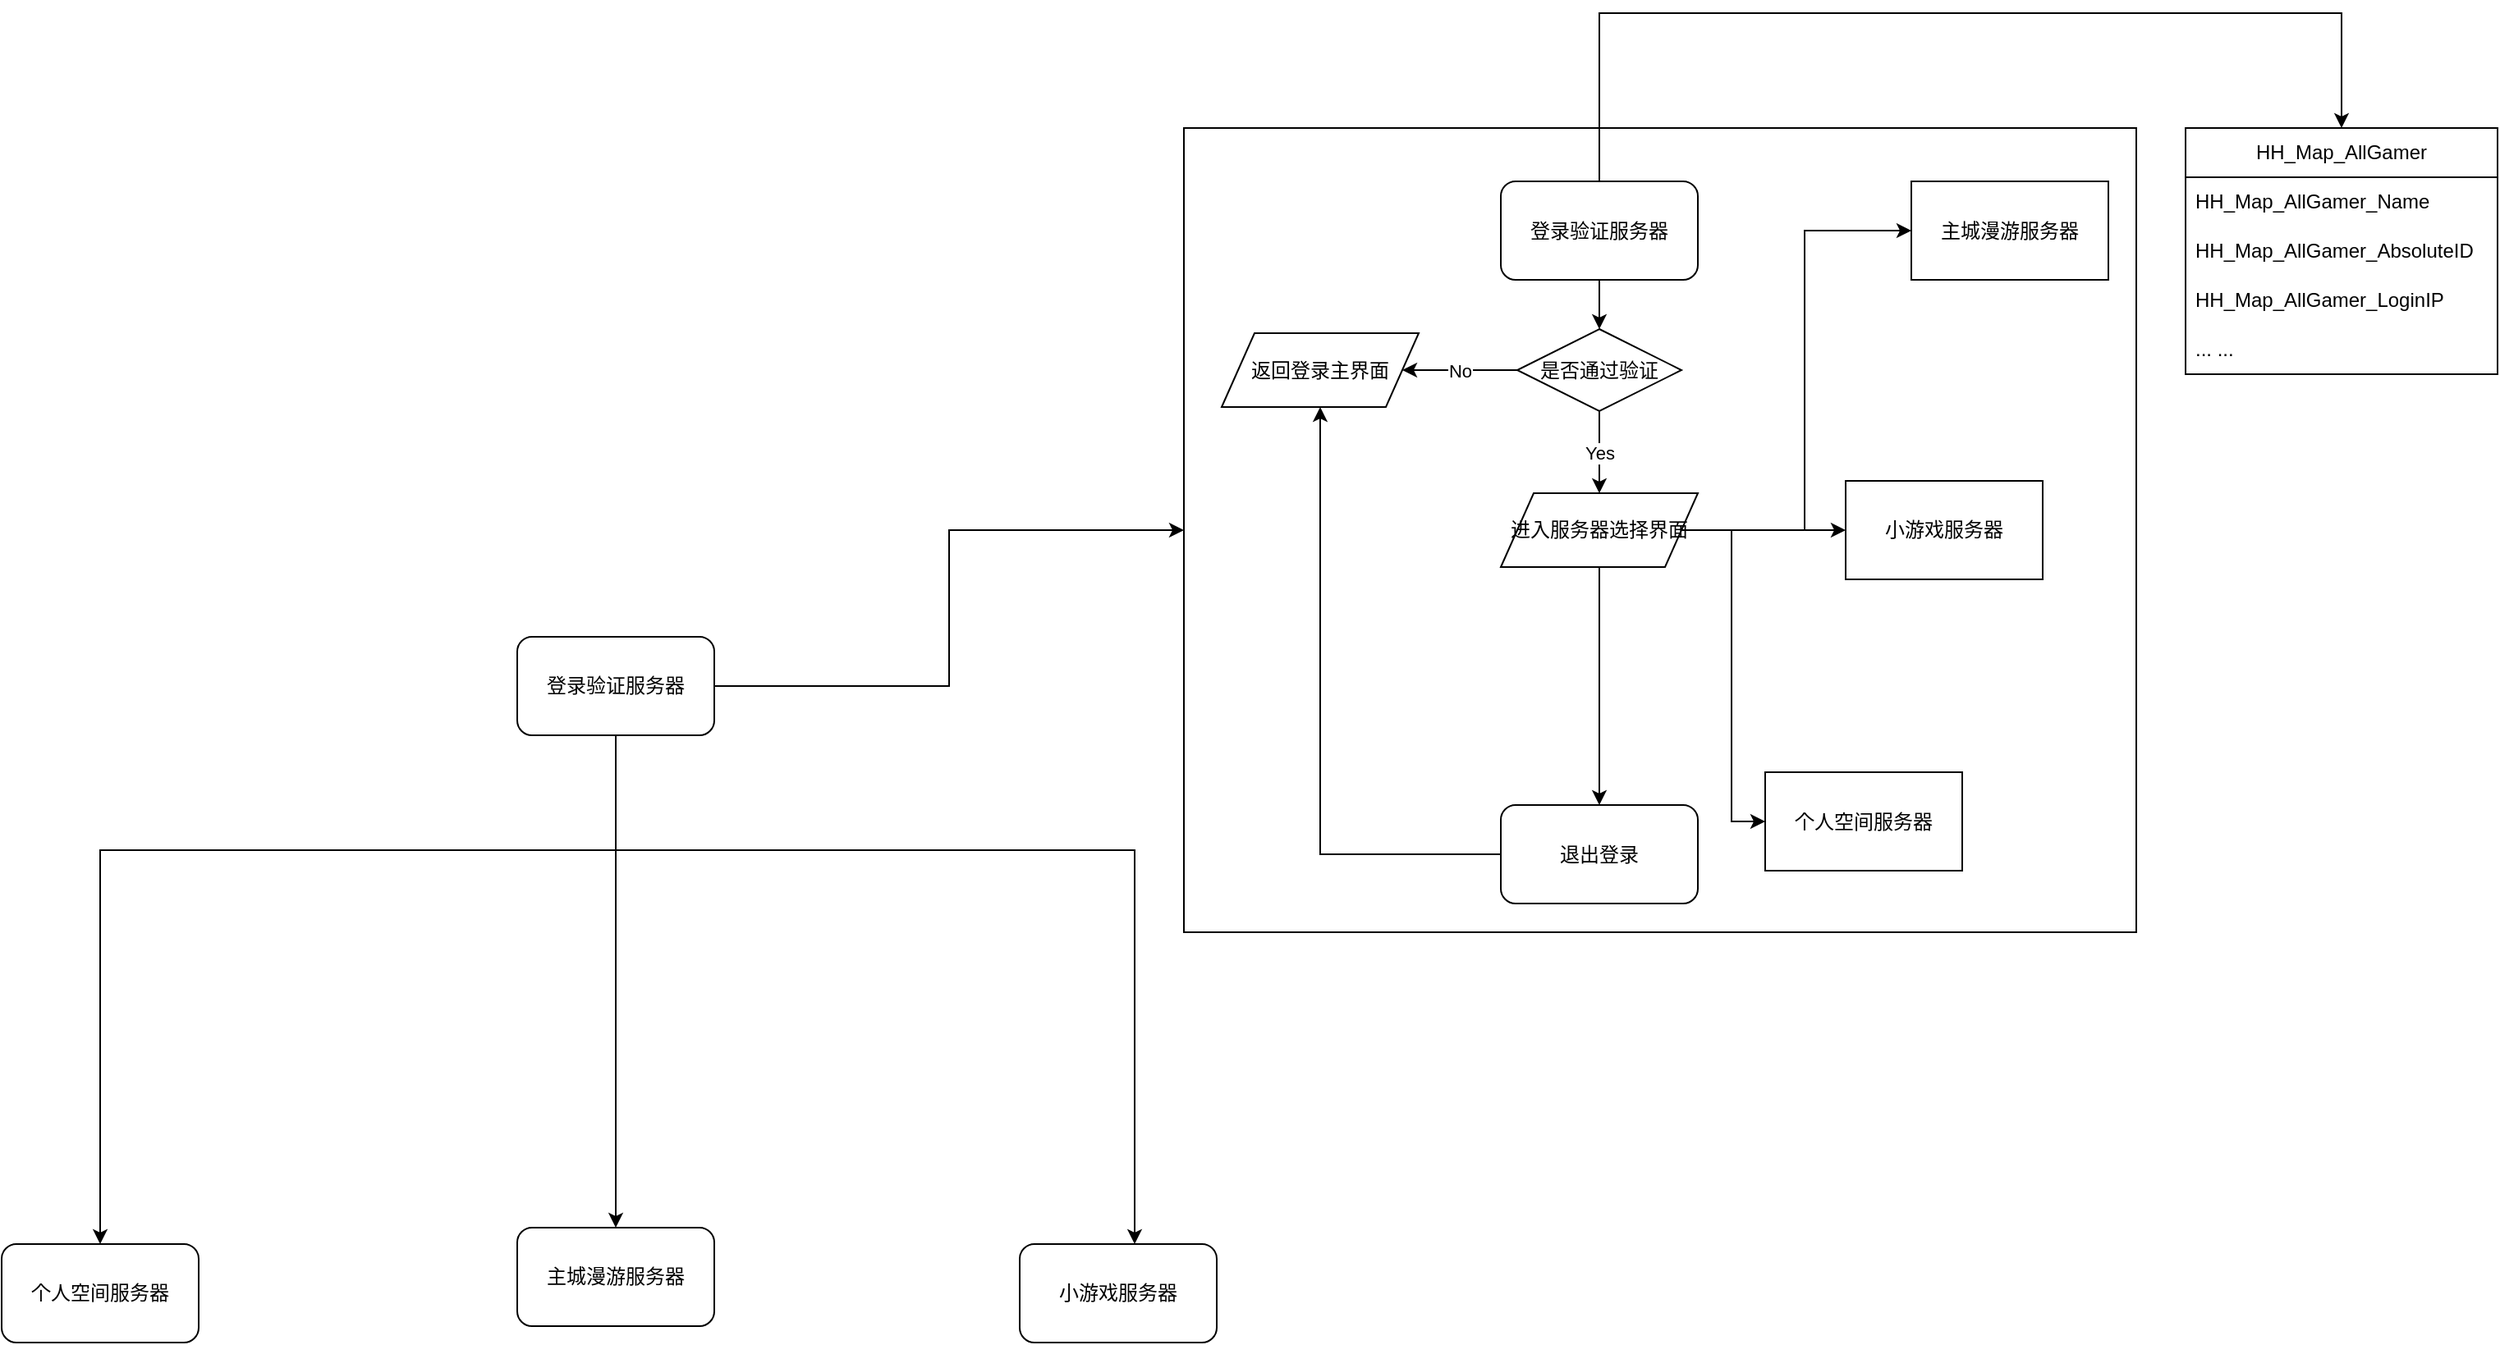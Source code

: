 <mxfile version="21.2.9" type="github">
  <diagram id="C5RBs43oDa-KdzZeNtuy" name="Page-1">
    <mxGraphModel dx="1509" dy="2015" grid="1" gridSize="10" guides="1" tooltips="1" connect="1" arrows="1" fold="1" page="1" pageScale="1" pageWidth="827" pageHeight="1169" math="0" shadow="0">
      <root>
        <mxCell id="WIyWlLk6GJQsqaUBKTNV-0" />
        <mxCell id="WIyWlLk6GJQsqaUBKTNV-1" parent="WIyWlLk6GJQsqaUBKTNV-0" />
        <mxCell id="UToBLGLCTju9AQVIdxid-5" value="" style="edgeStyle=orthogonalEdgeStyle;rounded=0;orthogonalLoop=1;jettySize=auto;html=1;" edge="1" parent="WIyWlLk6GJQsqaUBKTNV-1" source="UToBLGLCTju9AQVIdxid-0" target="UToBLGLCTju9AQVIdxid-4">
          <mxGeometry relative="1" as="geometry">
            <Array as="points">
              <mxPoint x="414" y="200" />
              <mxPoint x="100" y="200" />
            </Array>
          </mxGeometry>
        </mxCell>
        <mxCell id="UToBLGLCTju9AQVIdxid-7" value="" style="edgeStyle=orthogonalEdgeStyle;rounded=0;orthogonalLoop=1;jettySize=auto;html=1;" edge="1" parent="WIyWlLk6GJQsqaUBKTNV-1" source="UToBLGLCTju9AQVIdxid-0" target="UToBLGLCTju9AQVIdxid-6">
          <mxGeometry relative="1" as="geometry" />
        </mxCell>
        <mxCell id="UToBLGLCTju9AQVIdxid-9" value="" style="edgeStyle=orthogonalEdgeStyle;rounded=0;orthogonalLoop=1;jettySize=auto;html=1;" edge="1" parent="WIyWlLk6GJQsqaUBKTNV-1" source="UToBLGLCTju9AQVIdxid-0" target="UToBLGLCTju9AQVIdxid-8">
          <mxGeometry relative="1" as="geometry">
            <Array as="points">
              <mxPoint x="414" y="200" />
              <mxPoint x="730" y="200" />
            </Array>
          </mxGeometry>
        </mxCell>
        <mxCell id="UToBLGLCTju9AQVIdxid-11" value="" style="edgeStyle=orthogonalEdgeStyle;rounded=0;orthogonalLoop=1;jettySize=auto;html=1;entryX=0;entryY=0.5;entryDx=0;entryDy=0;" edge="1" parent="WIyWlLk6GJQsqaUBKTNV-1" source="UToBLGLCTju9AQVIdxid-0" target="UToBLGLCTju9AQVIdxid-12">
          <mxGeometry relative="1" as="geometry">
            <mxPoint x="1030" y="100" as="targetPoint" />
          </mxGeometry>
        </mxCell>
        <mxCell id="UToBLGLCTju9AQVIdxid-0" value="登录验证服务器" style="rounded=1;whiteSpace=wrap;html=1;" vertex="1" parent="WIyWlLk6GJQsqaUBKTNV-1">
          <mxGeometry x="354" y="70" width="120" height="60" as="geometry" />
        </mxCell>
        <mxCell id="UToBLGLCTju9AQVIdxid-12" value="" style="rounded=0;whiteSpace=wrap;html=1;" vertex="1" parent="WIyWlLk6GJQsqaUBKTNV-1">
          <mxGeometry x="760" y="-240" width="580" height="490" as="geometry" />
        </mxCell>
        <mxCell id="UToBLGLCTju9AQVIdxid-4" value="个人空间服务器" style="rounded=1;whiteSpace=wrap;html=1;" vertex="1" parent="WIyWlLk6GJQsqaUBKTNV-1">
          <mxGeometry x="40" y="440" width="120" height="60" as="geometry" />
        </mxCell>
        <mxCell id="UToBLGLCTju9AQVIdxid-6" value="主城漫游服务器" style="rounded=1;whiteSpace=wrap;html=1;" vertex="1" parent="WIyWlLk6GJQsqaUBKTNV-1">
          <mxGeometry x="354" y="430" width="120" height="60" as="geometry" />
        </mxCell>
        <mxCell id="UToBLGLCTju9AQVIdxid-8" value="小游戏服务器" style="rounded=1;whiteSpace=wrap;html=1;" vertex="1" parent="WIyWlLk6GJQsqaUBKTNV-1">
          <mxGeometry x="660" y="440" width="120" height="60" as="geometry" />
        </mxCell>
        <mxCell id="UToBLGLCTju9AQVIdxid-16" value="" style="edgeStyle=orthogonalEdgeStyle;rounded=0;orthogonalLoop=1;jettySize=auto;html=1;" edge="1" parent="WIyWlLk6GJQsqaUBKTNV-1" source="UToBLGLCTju9AQVIdxid-13" target="UToBLGLCTju9AQVIdxid-14">
          <mxGeometry relative="1" as="geometry" />
        </mxCell>
        <mxCell id="UToBLGLCTju9AQVIdxid-77" style="edgeStyle=orthogonalEdgeStyle;rounded=0;orthogonalLoop=1;jettySize=auto;html=1;exitX=0.5;exitY=0;exitDx=0;exitDy=0;entryX=0.5;entryY=0;entryDx=0;entryDy=0;" edge="1" parent="WIyWlLk6GJQsqaUBKTNV-1" source="UToBLGLCTju9AQVIdxid-13" target="UToBLGLCTju9AQVIdxid-58">
          <mxGeometry relative="1" as="geometry">
            <Array as="points">
              <mxPoint x="1013" y="-310" />
              <mxPoint x="1465" y="-310" />
            </Array>
          </mxGeometry>
        </mxCell>
        <mxCell id="UToBLGLCTju9AQVIdxid-13" value="登录验证服务器" style="rounded=1;whiteSpace=wrap;html=1;" vertex="1" parent="WIyWlLk6GJQsqaUBKTNV-1">
          <mxGeometry x="953" y="-207.5" width="120" height="60" as="geometry" />
        </mxCell>
        <mxCell id="UToBLGLCTju9AQVIdxid-18" value="No" style="edgeStyle=orthogonalEdgeStyle;rounded=0;orthogonalLoop=1;jettySize=auto;html=1;" edge="1" parent="WIyWlLk6GJQsqaUBKTNV-1" source="UToBLGLCTju9AQVIdxid-14" target="UToBLGLCTju9AQVIdxid-17">
          <mxGeometry relative="1" as="geometry" />
        </mxCell>
        <mxCell id="UToBLGLCTju9AQVIdxid-25" value="Yes" style="edgeStyle=orthogonalEdgeStyle;rounded=0;orthogonalLoop=1;jettySize=auto;html=1;" edge="1" parent="WIyWlLk6GJQsqaUBKTNV-1" source="UToBLGLCTju9AQVIdxid-14" target="UToBLGLCTju9AQVIdxid-24">
          <mxGeometry relative="1" as="geometry" />
        </mxCell>
        <mxCell id="UToBLGLCTju9AQVIdxid-14" value="是否通过验证" style="rhombus;whiteSpace=wrap;html=1;" vertex="1" parent="WIyWlLk6GJQsqaUBKTNV-1">
          <mxGeometry x="963" y="-117.5" width="100" height="50" as="geometry" />
        </mxCell>
        <mxCell id="UToBLGLCTju9AQVIdxid-17" value="返回登录主界面" style="shape=parallelogram;perimeter=parallelogramPerimeter;whiteSpace=wrap;html=1;fixedSize=1;" vertex="1" parent="WIyWlLk6GJQsqaUBKTNV-1">
          <mxGeometry x="783" y="-115" width="120" height="45" as="geometry" />
        </mxCell>
        <mxCell id="UToBLGLCTju9AQVIdxid-35" value="" style="edgeStyle=orthogonalEdgeStyle;rounded=0;orthogonalLoop=1;jettySize=auto;html=1;" edge="1" parent="WIyWlLk6GJQsqaUBKTNV-1" source="UToBLGLCTju9AQVIdxid-24" target="UToBLGLCTju9AQVIdxid-34">
          <mxGeometry relative="1" as="geometry" />
        </mxCell>
        <mxCell id="UToBLGLCTju9AQVIdxid-40" style="edgeStyle=orthogonalEdgeStyle;rounded=0;orthogonalLoop=1;jettySize=auto;html=1;exitX=1;exitY=0.5;exitDx=0;exitDy=0;entryX=0;entryY=0.5;entryDx=0;entryDy=0;" edge="1" parent="WIyWlLk6GJQsqaUBKTNV-1" source="UToBLGLCTju9AQVIdxid-24" target="UToBLGLCTju9AQVIdxid-26">
          <mxGeometry relative="1" as="geometry" />
        </mxCell>
        <mxCell id="UToBLGLCTju9AQVIdxid-41" style="edgeStyle=orthogonalEdgeStyle;rounded=0;orthogonalLoop=1;jettySize=auto;html=1;exitX=1;exitY=0.5;exitDx=0;exitDy=0;entryX=0;entryY=0.5;entryDx=0;entryDy=0;" edge="1" parent="WIyWlLk6GJQsqaUBKTNV-1" source="UToBLGLCTju9AQVIdxid-24" target="UToBLGLCTju9AQVIdxid-28">
          <mxGeometry relative="1" as="geometry" />
        </mxCell>
        <mxCell id="UToBLGLCTju9AQVIdxid-42" style="edgeStyle=orthogonalEdgeStyle;rounded=0;orthogonalLoop=1;jettySize=auto;html=1;exitX=1;exitY=0.5;exitDx=0;exitDy=0;entryX=0;entryY=0.5;entryDx=0;entryDy=0;" edge="1" parent="WIyWlLk6GJQsqaUBKTNV-1" source="UToBLGLCTju9AQVIdxid-24" target="UToBLGLCTju9AQVIdxid-31">
          <mxGeometry relative="1" as="geometry" />
        </mxCell>
        <mxCell id="UToBLGLCTju9AQVIdxid-24" value="进入服务器选择界面" style="shape=parallelogram;perimeter=parallelogramPerimeter;whiteSpace=wrap;html=1;fixedSize=1;" vertex="1" parent="WIyWlLk6GJQsqaUBKTNV-1">
          <mxGeometry x="953" y="-17.5" width="120" height="45" as="geometry" />
        </mxCell>
        <mxCell id="UToBLGLCTju9AQVIdxid-26" value="小游戏服务器" style="whiteSpace=wrap;html=1;" vertex="1" parent="WIyWlLk6GJQsqaUBKTNV-1">
          <mxGeometry x="1163" y="-25" width="120" height="60" as="geometry" />
        </mxCell>
        <mxCell id="UToBLGLCTju9AQVIdxid-28" value="主城漫游服务器" style="whiteSpace=wrap;html=1;" vertex="1" parent="WIyWlLk6GJQsqaUBKTNV-1">
          <mxGeometry x="1203" y="-207.5" width="120" height="60" as="geometry" />
        </mxCell>
        <mxCell id="UToBLGLCTju9AQVIdxid-31" value="个人空间服务器" style="whiteSpace=wrap;html=1;" vertex="1" parent="WIyWlLk6GJQsqaUBKTNV-1">
          <mxGeometry x="1114" y="152.5" width="120" height="60" as="geometry" />
        </mxCell>
        <mxCell id="UToBLGLCTju9AQVIdxid-39" style="edgeStyle=orthogonalEdgeStyle;rounded=0;orthogonalLoop=1;jettySize=auto;html=1;exitX=0;exitY=0.5;exitDx=0;exitDy=0;entryX=0.5;entryY=1;entryDx=0;entryDy=0;" edge="1" parent="WIyWlLk6GJQsqaUBKTNV-1" source="UToBLGLCTju9AQVIdxid-34" target="UToBLGLCTju9AQVIdxid-17">
          <mxGeometry relative="1" as="geometry" />
        </mxCell>
        <mxCell id="UToBLGLCTju9AQVIdxid-34" value="退出登录" style="rounded=1;whiteSpace=wrap;html=1;" vertex="1" parent="WIyWlLk6GJQsqaUBKTNV-1">
          <mxGeometry x="953" y="172.5" width="120" height="60" as="geometry" />
        </mxCell>
        <mxCell id="UToBLGLCTju9AQVIdxid-58" value="HH_Map_AllGamer" style="swimlane;fontStyle=0;childLayout=stackLayout;horizontal=1;startSize=30;horizontalStack=0;resizeParent=1;resizeParentMax=0;resizeLast=0;collapsible=1;marginBottom=0;whiteSpace=wrap;html=1;" vertex="1" parent="WIyWlLk6GJQsqaUBKTNV-1">
          <mxGeometry x="1370" y="-240" width="190" height="150" as="geometry">
            <mxRectangle x="1380" y="-230" width="130" height="30" as="alternateBounds" />
          </mxGeometry>
        </mxCell>
        <mxCell id="UToBLGLCTju9AQVIdxid-59" value="HH_Map_AllGamer_Name" style="text;strokeColor=none;fillColor=none;align=left;verticalAlign=middle;spacingLeft=4;spacingRight=4;overflow=hidden;points=[[0,0.5],[1,0.5]];portConstraint=eastwest;rotatable=0;whiteSpace=wrap;html=1;" vertex="1" parent="UToBLGLCTju9AQVIdxid-58">
          <mxGeometry y="30" width="190" height="30" as="geometry" />
        </mxCell>
        <mxCell id="UToBLGLCTju9AQVIdxid-60" value="HH_Map_AllGamer_AbsoluteID" style="text;strokeColor=none;fillColor=none;align=left;verticalAlign=middle;spacingLeft=4;spacingRight=4;overflow=hidden;points=[[0,0.5],[1,0.5]];portConstraint=eastwest;rotatable=0;whiteSpace=wrap;html=1;" vertex="1" parent="UToBLGLCTju9AQVIdxid-58">
          <mxGeometry y="60" width="190" height="30" as="geometry" />
        </mxCell>
        <mxCell id="UToBLGLCTju9AQVIdxid-62" value="HH_Map_AllGamer_LoginIP" style="text;strokeColor=none;fillColor=none;align=left;verticalAlign=middle;spacingLeft=4;spacingRight=4;overflow=hidden;points=[[0,0.5],[1,0.5]];portConstraint=eastwest;rotatable=0;whiteSpace=wrap;html=1;" vertex="1" parent="UToBLGLCTju9AQVIdxid-58">
          <mxGeometry y="90" width="190" height="30" as="geometry" />
        </mxCell>
        <mxCell id="UToBLGLCTju9AQVIdxid-61" value="... ..." style="text;strokeColor=none;fillColor=none;align=left;verticalAlign=middle;spacingLeft=4;spacingRight=4;overflow=hidden;points=[[0,0.5],[1,0.5]];portConstraint=eastwest;rotatable=0;whiteSpace=wrap;html=1;" vertex="1" parent="UToBLGLCTju9AQVIdxid-58">
          <mxGeometry y="120" width="190" height="30" as="geometry" />
        </mxCell>
      </root>
    </mxGraphModel>
  </diagram>
</mxfile>
